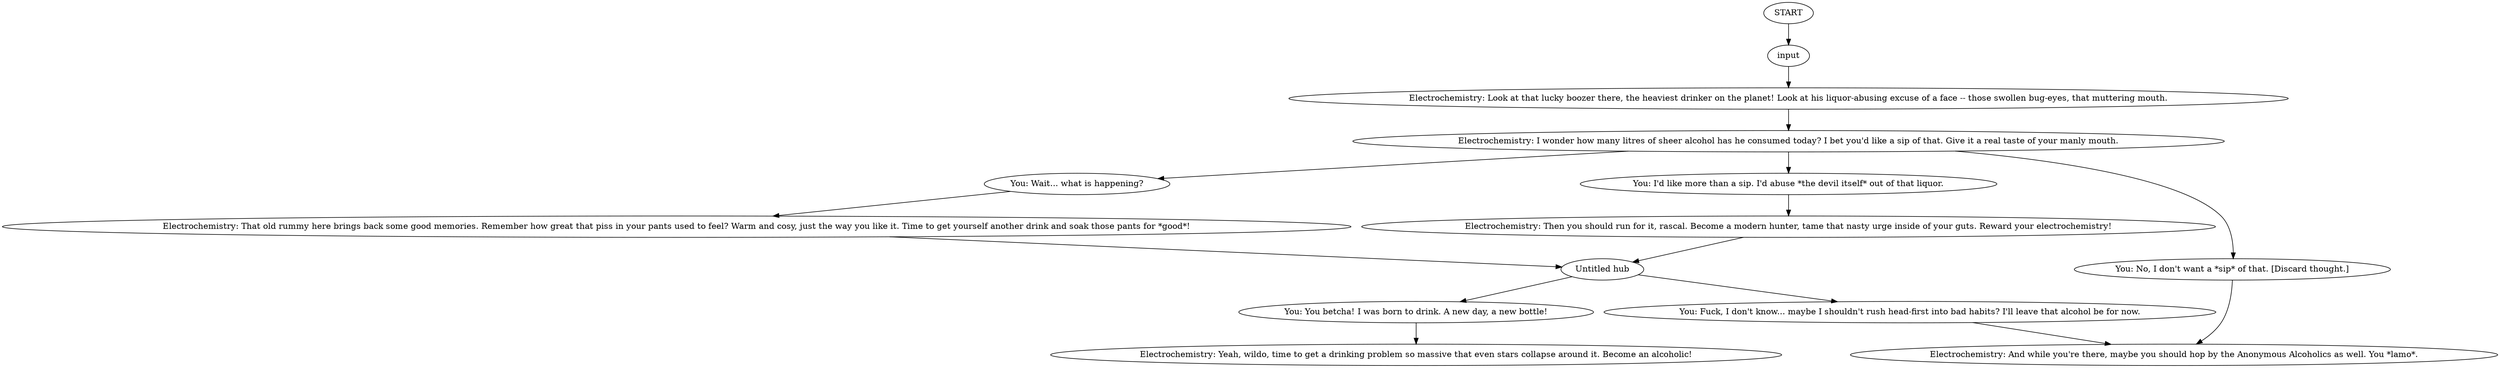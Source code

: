 # PLAZA ORB / get a drink
# Start drinking (Electrochem).
# ==================================================
digraph G {
	  0 [label="START"];
	  1 [label="input"];
	  2 [label="Electrochemistry: Yeah, wildo, time to get a drinking problem so massive that even stars collapse around it. Become an alcoholic!"];
	  3 [label="You: Wait... what is happening?"];
	  4 [label="Electrochemistry: Look at that lucky boozer there, the heaviest drinker on the planet! Look at his liquor-abusing excuse of a face -- those swollen bug-eyes, that muttering mouth."];
	  5 [label="You: No, I don't want a *sip* of that. [Discard thought.]"];
	  6 [label="Electrochemistry: That old rummy here brings back some good memories. Remember how great that piss in your pants used to feel? Warm and cosy, just the way you like it. Time to get yourself another drink and soak those pants for *good*!"];
	  7 [label="You: You betcha! I was born to drink. A new day, a new bottle!"];
	  9 [label="Untitled hub"];
	  10 [label="Electrochemistry: Then you should run for it, rascal. Become a modern hunter, tame that nasty urge inside of your guts. Reward your electrochemistry!"];
	  11 [label="Electrochemistry: And while you're there, maybe you should hop by the Anonymous Alcoholics as well. You *lamo*."];
	  12 [label="You: Fuck, I don't know... maybe I shouldn't rush head-first into bad habits? I'll leave that alcohol be for now."];
	  13 [label="You: I'd like more than a sip. I'd abuse *the devil itself* out of that liquor."];
	  14 [label="Electrochemistry: I wonder how many litres of sheer alcohol has he consumed today? I bet you'd like a sip of that. Give it a real taste of your manly mouth."];
	  0 -> 1
	  1 -> 4
	  3 -> 6
	  4 -> 14
	  5 -> 11
	  6 -> 9
	  7 -> 2
	  9 -> 12
	  9 -> 7
	  10 -> 9
	  12 -> 11
	  13 -> 10
	  14 -> 5
	  14 -> 3
	  14 -> 13
}

